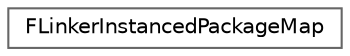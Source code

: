 digraph "Graphical Class Hierarchy"
{
 // INTERACTIVE_SVG=YES
 // LATEX_PDF_SIZE
  bgcolor="transparent";
  edge [fontname=Helvetica,fontsize=10,labelfontname=Helvetica,labelfontsize=10];
  node [fontname=Helvetica,fontsize=10,shape=box,height=0.2,width=0.4];
  rankdir="LR";
  Node0 [id="Node000000",label="FLinkerInstancedPackageMap",height=0.2,width=0.4,color="grey40", fillcolor="white", style="filled",URL="$d5/d44/classFLinkerInstancedPackageMap.html",tooltip="Helper class to map between an original package and an instance of it (including world partition cell..."];
}
